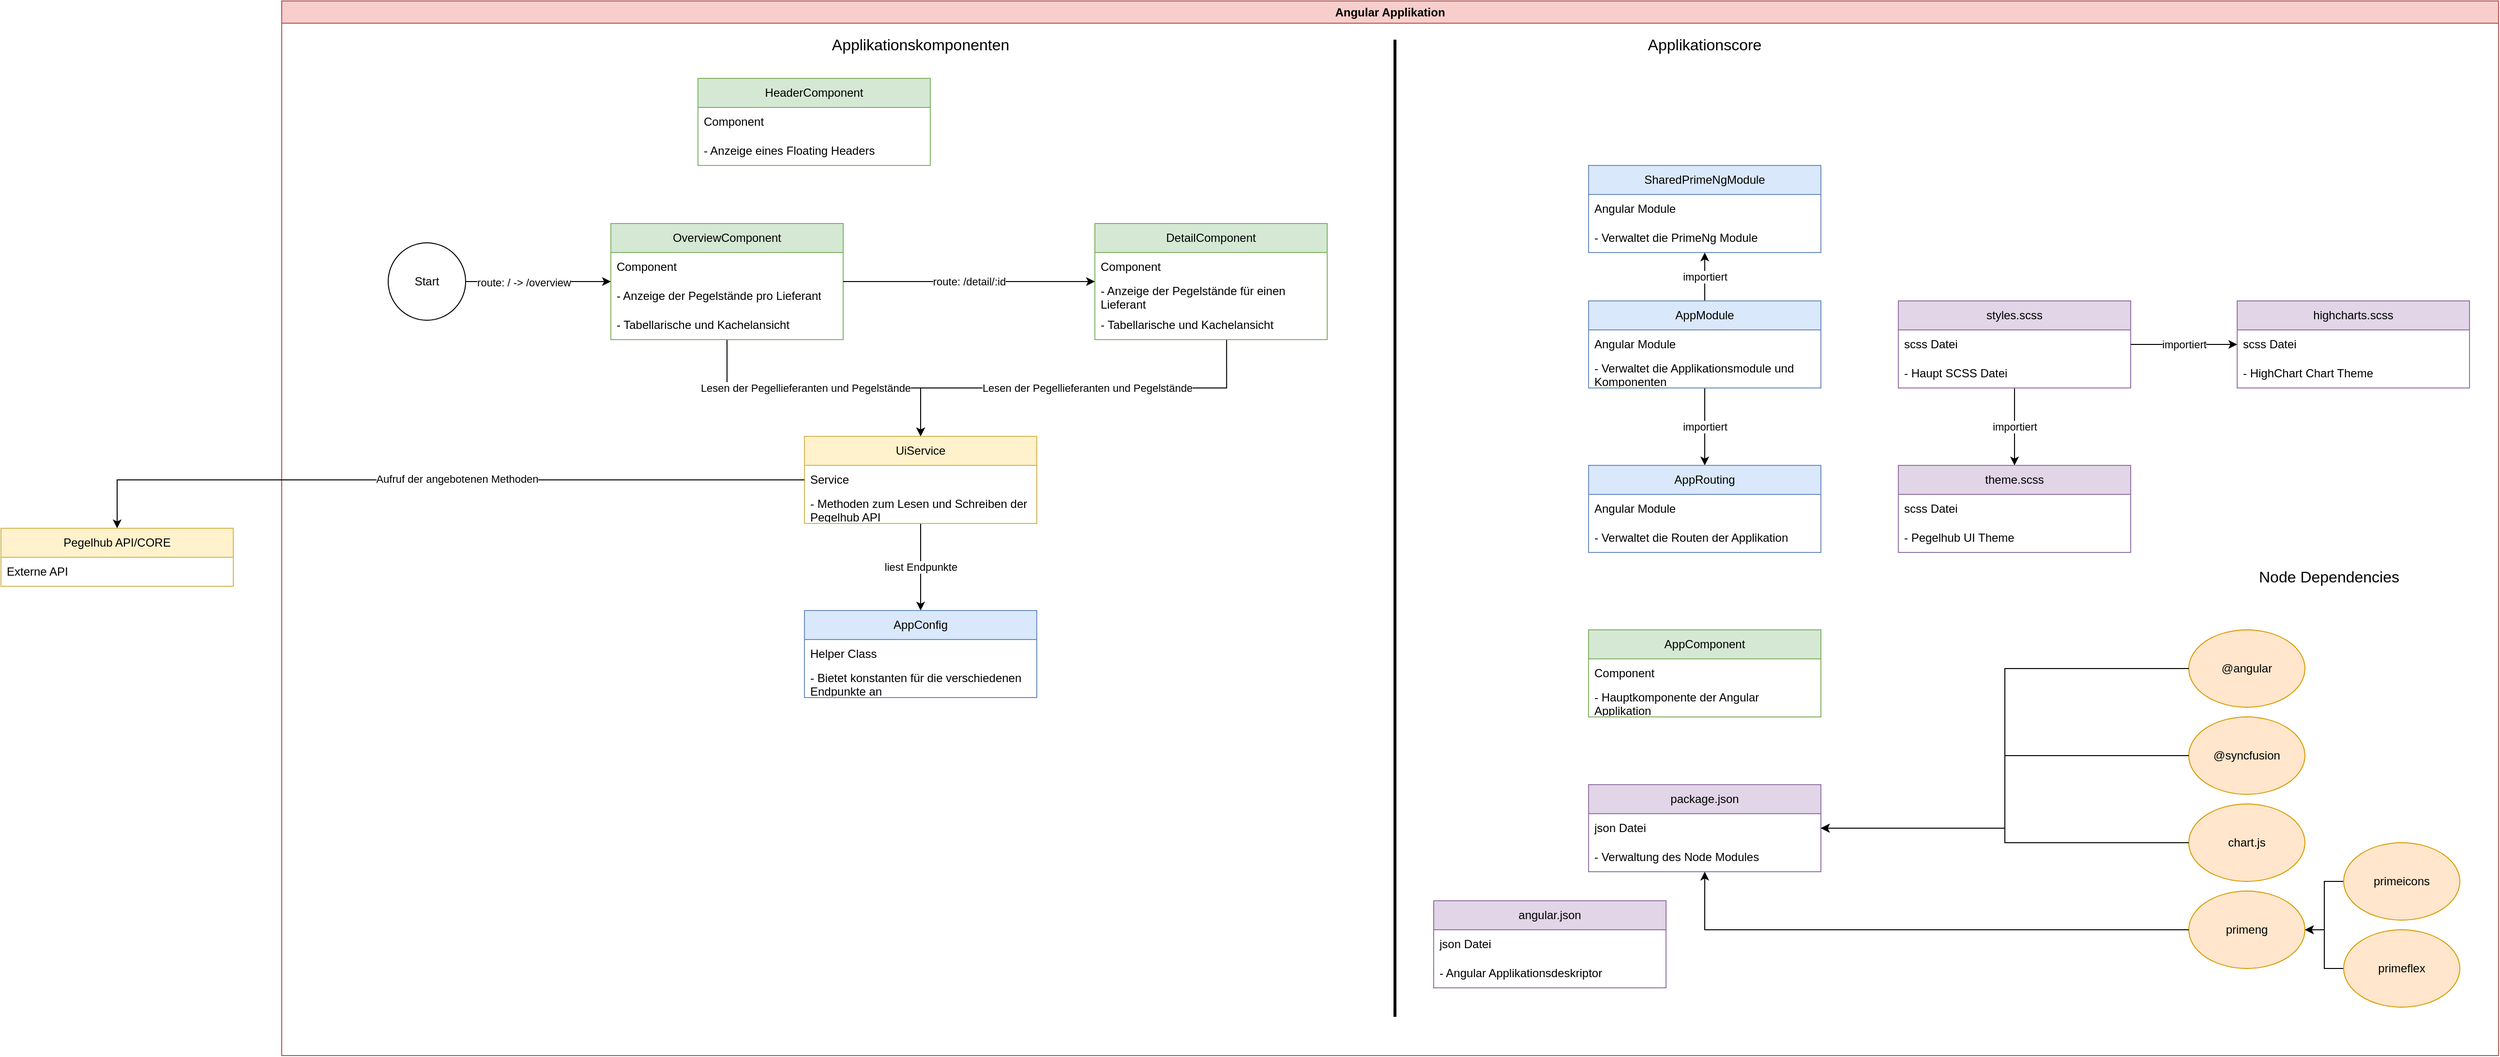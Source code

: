 <mxfile version="21.2.8" type="device">
  <diagram name="Seite-1" id="y2tRvDIc03JtsyjdctGQ">
    <mxGraphModel dx="3758" dy="3115" grid="1" gridSize="10" guides="1" tooltips="1" connect="1" arrows="1" fold="1" page="1" pageScale="1" pageWidth="827" pageHeight="1169" math="0" shadow="0">
      <root>
        <mxCell id="0" />
        <mxCell id="1" parent="0" />
        <mxCell id="UOCS6HupujKiP41zG-po-17" value="Angular Applikation" style="swimlane;whiteSpace=wrap;html=1;fillColor=#f8cecc;strokeColor=#b85450;" vertex="1" parent="1">
          <mxGeometry x="-520" y="-170" width="2290" height="1090" as="geometry" />
        </mxCell>
        <mxCell id="UOCS6HupujKiP41zG-po-19" value="HeaderComponent" style="swimlane;fontStyle=0;childLayout=stackLayout;horizontal=1;startSize=30;horizontalStack=0;resizeParent=1;resizeParentMax=0;resizeLast=0;collapsible=1;marginBottom=0;whiteSpace=wrap;html=1;fillColor=#d5e8d4;strokeColor=#82b366;" vertex="1" parent="UOCS6HupujKiP41zG-po-17">
          <mxGeometry x="430" y="80" width="240" height="90" as="geometry" />
        </mxCell>
        <mxCell id="UOCS6HupujKiP41zG-po-20" value="Component" style="text;strokeColor=none;fillColor=none;align=left;verticalAlign=middle;spacingLeft=4;spacingRight=4;overflow=hidden;points=[[0,0.5],[1,0.5]];portConstraint=eastwest;rotatable=0;whiteSpace=wrap;html=1;" vertex="1" parent="UOCS6HupujKiP41zG-po-19">
          <mxGeometry y="30" width="240" height="30" as="geometry" />
        </mxCell>
        <mxCell id="UOCS6HupujKiP41zG-po-21" value="- Anzeige eines Floating Headers" style="text;strokeColor=none;fillColor=none;align=left;verticalAlign=middle;spacingLeft=4;spacingRight=4;overflow=hidden;points=[[0,0.5],[1,0.5]];portConstraint=eastwest;rotatable=0;whiteSpace=wrap;html=1;" vertex="1" parent="UOCS6HupujKiP41zG-po-19">
          <mxGeometry y="60" width="240" height="30" as="geometry" />
        </mxCell>
        <mxCell id="UOCS6HupujKiP41zG-po-32" style="edgeStyle=orthogonalEdgeStyle;rounded=0;orthogonalLoop=1;jettySize=auto;html=1;" edge="1" parent="UOCS6HupujKiP41zG-po-17" source="UOCS6HupujKiP41zG-po-1" target="UOCS6HupujKiP41zG-po-23">
          <mxGeometry relative="1" as="geometry" />
        </mxCell>
        <mxCell id="UOCS6HupujKiP41zG-po-33" value="Lesen der Pegellieferanten und Pegelstände" style="edgeLabel;html=1;align=center;verticalAlign=middle;resizable=0;points=[];" vertex="1" connectable="0" parent="UOCS6HupujKiP41zG-po-32">
          <mxGeometry x="-0.129" relative="1" as="geometry">
            <mxPoint as="offset" />
          </mxGeometry>
        </mxCell>
        <mxCell id="UOCS6HupujKiP41zG-po-1" value="OverviewComponent" style="swimlane;fontStyle=0;childLayout=stackLayout;horizontal=1;startSize=30;horizontalStack=0;resizeParent=1;resizeParentMax=0;resizeLast=0;collapsible=1;marginBottom=0;whiteSpace=wrap;html=1;fillColor=#d5e8d4;strokeColor=#82b366;" vertex="1" parent="UOCS6HupujKiP41zG-po-17">
          <mxGeometry x="340" y="230" width="240" height="120" as="geometry" />
        </mxCell>
        <mxCell id="UOCS6HupujKiP41zG-po-2" value="Component" style="text;strokeColor=none;fillColor=none;align=left;verticalAlign=middle;spacingLeft=4;spacingRight=4;overflow=hidden;points=[[0,0.5],[1,0.5]];portConstraint=eastwest;rotatable=0;whiteSpace=wrap;html=1;" vertex="1" parent="UOCS6HupujKiP41zG-po-1">
          <mxGeometry y="30" width="240" height="30" as="geometry" />
        </mxCell>
        <mxCell id="UOCS6HupujKiP41zG-po-4" value="- Anzeige der Pegelstände pro Lieferant" style="text;strokeColor=none;fillColor=none;align=left;verticalAlign=middle;spacingLeft=4;spacingRight=4;overflow=hidden;points=[[0,0.5],[1,0.5]];portConstraint=eastwest;rotatable=0;whiteSpace=wrap;html=1;" vertex="1" parent="UOCS6HupujKiP41zG-po-1">
          <mxGeometry y="60" width="240" height="30" as="geometry" />
        </mxCell>
        <mxCell id="UOCS6HupujKiP41zG-po-8" value="- Tabellarische und Kachelansicht" style="text;strokeColor=none;fillColor=none;align=left;verticalAlign=middle;spacingLeft=4;spacingRight=4;overflow=hidden;points=[[0,0.5],[1,0.5]];portConstraint=eastwest;rotatable=0;whiteSpace=wrap;html=1;" vertex="1" parent="UOCS6HupujKiP41zG-po-1">
          <mxGeometry y="90" width="240" height="30" as="geometry" />
        </mxCell>
        <mxCell id="UOCS6HupujKiP41zG-po-10" style="edgeStyle=orthogonalEdgeStyle;rounded=0;orthogonalLoop=1;jettySize=auto;html=1;" edge="1" parent="UOCS6HupujKiP41zG-po-17" source="UOCS6HupujKiP41zG-po-9" target="UOCS6HupujKiP41zG-po-1">
          <mxGeometry relative="1" as="geometry" />
        </mxCell>
        <mxCell id="UOCS6HupujKiP41zG-po-11" value="route: / -&amp;gt; /overview" style="edgeLabel;html=1;align=center;verticalAlign=middle;resizable=0;points=[];" vertex="1" connectable="0" parent="UOCS6HupujKiP41zG-po-10">
          <mxGeometry x="-0.209" relative="1" as="geometry">
            <mxPoint y="1" as="offset" />
          </mxGeometry>
        </mxCell>
        <mxCell id="UOCS6HupujKiP41zG-po-9" value="Start" style="ellipse;whiteSpace=wrap;html=1;aspect=fixed;" vertex="1" parent="UOCS6HupujKiP41zG-po-17">
          <mxGeometry x="110" y="250" width="80" height="80" as="geometry" />
        </mxCell>
        <mxCell id="UOCS6HupujKiP41zG-po-34" value="Lesen der Pegellieferanten und Pegelstände" style="edgeStyle=orthogonalEdgeStyle;rounded=0;orthogonalLoop=1;jettySize=auto;html=1;exitX=0.567;exitY=0.989;exitDx=0;exitDy=0;exitPerimeter=0;" edge="1" parent="UOCS6HupujKiP41zG-po-17" source="UOCS6HupujKiP41zG-po-15" target="UOCS6HupujKiP41zG-po-23">
          <mxGeometry x="-0.067" relative="1" as="geometry">
            <mxPoint as="offset" />
          </mxGeometry>
        </mxCell>
        <mxCell id="UOCS6HupujKiP41zG-po-12" value="DetailComponent" style="swimlane;fontStyle=0;childLayout=stackLayout;horizontal=1;startSize=30;horizontalStack=0;resizeParent=1;resizeParentMax=0;resizeLast=0;collapsible=1;marginBottom=0;whiteSpace=wrap;html=1;fillColor=#d5e8d4;strokeColor=#82b366;" vertex="1" parent="UOCS6HupujKiP41zG-po-17">
          <mxGeometry x="840" y="230" width="240" height="120" as="geometry" />
        </mxCell>
        <mxCell id="UOCS6HupujKiP41zG-po-13" value="Component" style="text;strokeColor=none;fillColor=none;align=left;verticalAlign=middle;spacingLeft=4;spacingRight=4;overflow=hidden;points=[[0,0.5],[1,0.5]];portConstraint=eastwest;rotatable=0;whiteSpace=wrap;html=1;" vertex="1" parent="UOCS6HupujKiP41zG-po-12">
          <mxGeometry y="30" width="240" height="30" as="geometry" />
        </mxCell>
        <mxCell id="UOCS6HupujKiP41zG-po-14" value="- Anzeige der Pegelstände für einen Lieferant" style="text;strokeColor=none;fillColor=none;align=left;verticalAlign=middle;spacingLeft=4;spacingRight=4;overflow=hidden;points=[[0,0.5],[1,0.5]];portConstraint=eastwest;rotatable=0;whiteSpace=wrap;html=1;" vertex="1" parent="UOCS6HupujKiP41zG-po-12">
          <mxGeometry y="60" width="240" height="30" as="geometry" />
        </mxCell>
        <mxCell id="UOCS6HupujKiP41zG-po-15" value="- Tabellarische und Kachelansicht" style="text;strokeColor=none;fillColor=none;align=left;verticalAlign=middle;spacingLeft=4;spacingRight=4;overflow=hidden;points=[[0,0.5],[1,0.5]];portConstraint=eastwest;rotatable=0;whiteSpace=wrap;html=1;" vertex="1" parent="UOCS6HupujKiP41zG-po-12">
          <mxGeometry y="90" width="240" height="30" as="geometry" />
        </mxCell>
        <mxCell id="UOCS6HupujKiP41zG-po-16" value="route: /detail/:id" style="edgeStyle=orthogonalEdgeStyle;rounded=0;orthogonalLoop=1;jettySize=auto;html=1;" edge="1" parent="UOCS6HupujKiP41zG-po-17" source="UOCS6HupujKiP41zG-po-1" target="UOCS6HupujKiP41zG-po-12">
          <mxGeometry relative="1" as="geometry" />
        </mxCell>
        <mxCell id="UOCS6HupujKiP41zG-po-39" value="liest Endpunkte" style="edgeStyle=orthogonalEdgeStyle;rounded=0;orthogonalLoop=1;jettySize=auto;html=1;" edge="1" parent="UOCS6HupujKiP41zG-po-17" source="UOCS6HupujKiP41zG-po-23" target="UOCS6HupujKiP41zG-po-36">
          <mxGeometry relative="1" as="geometry" />
        </mxCell>
        <mxCell id="UOCS6HupujKiP41zG-po-23" value="UiService" style="swimlane;fontStyle=0;childLayout=stackLayout;horizontal=1;startSize=30;horizontalStack=0;resizeParent=1;resizeParentMax=0;resizeLast=0;collapsible=1;marginBottom=0;whiteSpace=wrap;html=1;fillColor=#fff2cc;strokeColor=#d6b656;" vertex="1" parent="UOCS6HupujKiP41zG-po-17">
          <mxGeometry x="540" y="450" width="240" height="90" as="geometry" />
        </mxCell>
        <mxCell id="UOCS6HupujKiP41zG-po-24" value="Service" style="text;strokeColor=none;fillColor=none;align=left;verticalAlign=middle;spacingLeft=4;spacingRight=4;overflow=hidden;points=[[0,0.5],[1,0.5]];portConstraint=eastwest;rotatable=0;whiteSpace=wrap;html=1;" vertex="1" parent="UOCS6HupujKiP41zG-po-23">
          <mxGeometry y="30" width="240" height="30" as="geometry" />
        </mxCell>
        <mxCell id="UOCS6HupujKiP41zG-po-25" value="- Methoden zum Lesen und Schreiben der Pegelhub API" style="text;strokeColor=none;fillColor=none;align=left;verticalAlign=middle;spacingLeft=4;spacingRight=4;overflow=hidden;points=[[0,0.5],[1,0.5]];portConstraint=eastwest;rotatable=0;whiteSpace=wrap;html=1;" vertex="1" parent="UOCS6HupujKiP41zG-po-23">
          <mxGeometry y="60" width="240" height="30" as="geometry" />
        </mxCell>
        <mxCell id="UOCS6HupujKiP41zG-po-36" value="AppConfig" style="swimlane;fontStyle=0;childLayout=stackLayout;horizontal=1;startSize=30;horizontalStack=0;resizeParent=1;resizeParentMax=0;resizeLast=0;collapsible=1;marginBottom=0;whiteSpace=wrap;html=1;fillColor=#dae8fc;strokeColor=#6c8ebf;" vertex="1" parent="UOCS6HupujKiP41zG-po-17">
          <mxGeometry x="540" y="630" width="240" height="90" as="geometry" />
        </mxCell>
        <mxCell id="UOCS6HupujKiP41zG-po-37" value="Helper Class" style="text;strokeColor=none;fillColor=none;align=left;verticalAlign=middle;spacingLeft=4;spacingRight=4;overflow=hidden;points=[[0,0.5],[1,0.5]];portConstraint=eastwest;rotatable=0;whiteSpace=wrap;html=1;" vertex="1" parent="UOCS6HupujKiP41zG-po-36">
          <mxGeometry y="30" width="240" height="30" as="geometry" />
        </mxCell>
        <mxCell id="UOCS6HupujKiP41zG-po-38" value="- Bietet konstanten für die verschiedenen Endpunkte an" style="text;strokeColor=none;fillColor=none;align=left;verticalAlign=middle;spacingLeft=4;spacingRight=4;overflow=hidden;points=[[0,0.5],[1,0.5]];portConstraint=eastwest;rotatable=0;whiteSpace=wrap;html=1;" vertex="1" parent="UOCS6HupujKiP41zG-po-36">
          <mxGeometry y="60" width="240" height="30" as="geometry" />
        </mxCell>
        <mxCell id="UOCS6HupujKiP41zG-po-40" value="" style="endArrow=none;html=1;rounded=0;strokeWidth=3;" edge="1" parent="UOCS6HupujKiP41zG-po-17">
          <mxGeometry width="50" height="50" relative="1" as="geometry">
            <mxPoint x="1150" y="1050" as="sourcePoint" />
            <mxPoint x="1150" y="40" as="targetPoint" />
          </mxGeometry>
        </mxCell>
        <mxCell id="UOCS6HupujKiP41zG-po-41" value="&lt;font style=&quot;font-size: 16px;&quot;&gt;Applikationskomponenten&lt;/font&gt;" style="text;html=1;strokeColor=none;fillColor=none;align=center;verticalAlign=middle;whiteSpace=wrap;rounded=0;" vertex="1" parent="UOCS6HupujKiP41zG-po-17">
          <mxGeometry x="630" y="30" width="60" height="30" as="geometry" />
        </mxCell>
        <mxCell id="UOCS6HupujKiP41zG-po-42" value="&lt;font style=&quot;font-size: 16px;&quot;&gt;Applikationscore&lt;/font&gt;" style="text;html=1;strokeColor=none;fillColor=none;align=center;verticalAlign=middle;whiteSpace=wrap;rounded=0;" vertex="1" parent="UOCS6HupujKiP41zG-po-17">
          <mxGeometry x="1440" y="30" width="60" height="30" as="geometry" />
        </mxCell>
        <mxCell id="UOCS6HupujKiP41zG-po-86" value="importiert" style="edgeStyle=orthogonalEdgeStyle;rounded=0;orthogonalLoop=1;jettySize=auto;html=1;entryX=0.5;entryY=0;entryDx=0;entryDy=0;" edge="1" parent="UOCS6HupujKiP41zG-po-17" source="UOCS6HupujKiP41zG-po-43" target="UOCS6HupujKiP41zG-po-46">
          <mxGeometry relative="1" as="geometry" />
        </mxCell>
        <mxCell id="UOCS6HupujKiP41zG-po-91" value="importiert" style="edgeStyle=orthogonalEdgeStyle;rounded=0;orthogonalLoop=1;jettySize=auto;html=1;entryX=0.5;entryY=1;entryDx=0;entryDy=0;" edge="1" parent="UOCS6HupujKiP41zG-po-17" source="UOCS6HupujKiP41zG-po-43" target="UOCS6HupujKiP41zG-po-87">
          <mxGeometry relative="1" as="geometry" />
        </mxCell>
        <mxCell id="UOCS6HupujKiP41zG-po-43" value="AppModule" style="swimlane;fontStyle=0;childLayout=stackLayout;horizontal=1;startSize=30;horizontalStack=0;resizeParent=1;resizeParentMax=0;resizeLast=0;collapsible=1;marginBottom=0;whiteSpace=wrap;html=1;fillColor=#dae8fc;strokeColor=#6c8ebf;" vertex="1" parent="UOCS6HupujKiP41zG-po-17">
          <mxGeometry x="1350" y="310" width="240" height="90" as="geometry" />
        </mxCell>
        <mxCell id="UOCS6HupujKiP41zG-po-44" value="Angular Module" style="text;strokeColor=none;fillColor=none;align=left;verticalAlign=middle;spacingLeft=4;spacingRight=4;overflow=hidden;points=[[0,0.5],[1,0.5]];portConstraint=eastwest;rotatable=0;whiteSpace=wrap;html=1;" vertex="1" parent="UOCS6HupujKiP41zG-po-43">
          <mxGeometry y="30" width="240" height="30" as="geometry" />
        </mxCell>
        <mxCell id="UOCS6HupujKiP41zG-po-45" value="- Verwaltet die Applikationsmodule und Komponenten" style="text;strokeColor=none;fillColor=none;align=left;verticalAlign=middle;spacingLeft=4;spacingRight=4;overflow=hidden;points=[[0,0.5],[1,0.5]];portConstraint=eastwest;rotatable=0;whiteSpace=wrap;html=1;" vertex="1" parent="UOCS6HupujKiP41zG-po-43">
          <mxGeometry y="60" width="240" height="30" as="geometry" />
        </mxCell>
        <mxCell id="UOCS6HupujKiP41zG-po-46" value="AppRouting" style="swimlane;fontStyle=0;childLayout=stackLayout;horizontal=1;startSize=30;horizontalStack=0;resizeParent=1;resizeParentMax=0;resizeLast=0;collapsible=1;marginBottom=0;whiteSpace=wrap;html=1;fillColor=#dae8fc;strokeColor=#6c8ebf;" vertex="1" parent="UOCS6HupujKiP41zG-po-17">
          <mxGeometry x="1350" y="480" width="240" height="90" as="geometry" />
        </mxCell>
        <mxCell id="UOCS6HupujKiP41zG-po-47" value="Angular Module" style="text;strokeColor=none;fillColor=none;align=left;verticalAlign=middle;spacingLeft=4;spacingRight=4;overflow=hidden;points=[[0,0.5],[1,0.5]];portConstraint=eastwest;rotatable=0;whiteSpace=wrap;html=1;" vertex="1" parent="UOCS6HupujKiP41zG-po-46">
          <mxGeometry y="30" width="240" height="30" as="geometry" />
        </mxCell>
        <mxCell id="UOCS6HupujKiP41zG-po-48" value="- Verwaltet die Routen der Applikation" style="text;strokeColor=none;fillColor=none;align=left;verticalAlign=middle;spacingLeft=4;spacingRight=4;overflow=hidden;points=[[0,0.5],[1,0.5]];portConstraint=eastwest;rotatable=0;whiteSpace=wrap;html=1;" vertex="1" parent="UOCS6HupujKiP41zG-po-46">
          <mxGeometry y="60" width="240" height="30" as="geometry" />
        </mxCell>
        <mxCell id="UOCS6HupujKiP41zG-po-49" value="AppComponent" style="swimlane;fontStyle=0;childLayout=stackLayout;horizontal=1;startSize=30;horizontalStack=0;resizeParent=1;resizeParentMax=0;resizeLast=0;collapsible=1;marginBottom=0;whiteSpace=wrap;html=1;fillColor=#d5e8d4;strokeColor=#82b366;" vertex="1" parent="UOCS6HupujKiP41zG-po-17">
          <mxGeometry x="1350" y="650" width="240" height="90" as="geometry" />
        </mxCell>
        <mxCell id="UOCS6HupujKiP41zG-po-50" value="Component" style="text;strokeColor=none;fillColor=none;align=left;verticalAlign=middle;spacingLeft=4;spacingRight=4;overflow=hidden;points=[[0,0.5],[1,0.5]];portConstraint=eastwest;rotatable=0;whiteSpace=wrap;html=1;" vertex="1" parent="UOCS6HupujKiP41zG-po-49">
          <mxGeometry y="30" width="240" height="30" as="geometry" />
        </mxCell>
        <mxCell id="UOCS6HupujKiP41zG-po-51" value="- Hauptkomponente der Angular Applikation" style="text;strokeColor=none;fillColor=none;align=left;verticalAlign=middle;spacingLeft=4;spacingRight=4;overflow=hidden;points=[[0,0.5],[1,0.5]];portConstraint=eastwest;rotatable=0;whiteSpace=wrap;html=1;" vertex="1" parent="UOCS6HupujKiP41zG-po-49">
          <mxGeometry y="60" width="240" height="30" as="geometry" />
        </mxCell>
        <mxCell id="UOCS6HupujKiP41zG-po-52" value="package.json" style="swimlane;fontStyle=0;childLayout=stackLayout;horizontal=1;startSize=30;horizontalStack=0;resizeParent=1;resizeParentMax=0;resizeLast=0;collapsible=1;marginBottom=0;whiteSpace=wrap;html=1;fillColor=#e1d5e7;strokeColor=#9673a6;" vertex="1" parent="UOCS6HupujKiP41zG-po-17">
          <mxGeometry x="1350" y="810" width="240" height="90" as="geometry" />
        </mxCell>
        <mxCell id="UOCS6HupujKiP41zG-po-53" value="json Datei" style="text;strokeColor=none;fillColor=none;align=left;verticalAlign=middle;spacingLeft=4;spacingRight=4;overflow=hidden;points=[[0,0.5],[1,0.5]];portConstraint=eastwest;rotatable=0;whiteSpace=wrap;html=1;" vertex="1" parent="UOCS6HupujKiP41zG-po-52">
          <mxGeometry y="30" width="240" height="30" as="geometry" />
        </mxCell>
        <mxCell id="UOCS6HupujKiP41zG-po-54" value="- Verwaltung des Node Modules" style="text;strokeColor=none;fillColor=none;align=left;verticalAlign=middle;spacingLeft=4;spacingRight=4;overflow=hidden;points=[[0,0.5],[1,0.5]];portConstraint=eastwest;rotatable=0;whiteSpace=wrap;html=1;" vertex="1" parent="UOCS6HupujKiP41zG-po-52">
          <mxGeometry y="60" width="240" height="30" as="geometry" />
        </mxCell>
        <mxCell id="UOCS6HupujKiP41zG-po-55" value="angular.json" style="swimlane;fontStyle=0;childLayout=stackLayout;horizontal=1;startSize=30;horizontalStack=0;resizeParent=1;resizeParentMax=0;resizeLast=0;collapsible=1;marginBottom=0;whiteSpace=wrap;html=1;fillColor=#e1d5e7;strokeColor=#9673a6;" vertex="1" parent="UOCS6HupujKiP41zG-po-17">
          <mxGeometry x="1190" y="930" width="240" height="90" as="geometry" />
        </mxCell>
        <mxCell id="UOCS6HupujKiP41zG-po-56" value="json Datei" style="text;strokeColor=none;fillColor=none;align=left;verticalAlign=middle;spacingLeft=4;spacingRight=4;overflow=hidden;points=[[0,0.5],[1,0.5]];portConstraint=eastwest;rotatable=0;whiteSpace=wrap;html=1;" vertex="1" parent="UOCS6HupujKiP41zG-po-55">
          <mxGeometry y="30" width="240" height="30" as="geometry" />
        </mxCell>
        <mxCell id="UOCS6HupujKiP41zG-po-57" value="- Angular Applikationsdeskriptor" style="text;strokeColor=none;fillColor=none;align=left;verticalAlign=middle;spacingLeft=4;spacingRight=4;overflow=hidden;points=[[0,0.5],[1,0.5]];portConstraint=eastwest;rotatable=0;whiteSpace=wrap;html=1;" vertex="1" parent="UOCS6HupujKiP41zG-po-55">
          <mxGeometry y="60" width="240" height="30" as="geometry" />
        </mxCell>
        <mxCell id="UOCS6HupujKiP41zG-po-81" value="importiert" style="edgeStyle=orthogonalEdgeStyle;rounded=0;orthogonalLoop=1;jettySize=auto;html=1;entryX=0.5;entryY=0;entryDx=0;entryDy=0;" edge="1" parent="UOCS6HupujKiP41zG-po-17" source="UOCS6HupujKiP41zG-po-75" target="UOCS6HupujKiP41zG-po-78">
          <mxGeometry relative="1" as="geometry" />
        </mxCell>
        <mxCell id="UOCS6HupujKiP41zG-po-75" value="styles.scss" style="swimlane;fontStyle=0;childLayout=stackLayout;horizontal=1;startSize=30;horizontalStack=0;resizeParent=1;resizeParentMax=0;resizeLast=0;collapsible=1;marginBottom=0;whiteSpace=wrap;html=1;fillColor=#e1d5e7;strokeColor=#9673a6;" vertex="1" parent="UOCS6HupujKiP41zG-po-17">
          <mxGeometry x="1670" y="310" width="240" height="90" as="geometry" />
        </mxCell>
        <mxCell id="UOCS6HupujKiP41zG-po-76" value="scss Datei" style="text;strokeColor=none;fillColor=none;align=left;verticalAlign=middle;spacingLeft=4;spacingRight=4;overflow=hidden;points=[[0,0.5],[1,0.5]];portConstraint=eastwest;rotatable=0;whiteSpace=wrap;html=1;" vertex="1" parent="UOCS6HupujKiP41zG-po-75">
          <mxGeometry y="30" width="240" height="30" as="geometry" />
        </mxCell>
        <mxCell id="UOCS6HupujKiP41zG-po-77" value="- Haupt SCSS Datei" style="text;strokeColor=none;fillColor=none;align=left;verticalAlign=middle;spacingLeft=4;spacingRight=4;overflow=hidden;points=[[0,0.5],[1,0.5]];portConstraint=eastwest;rotatable=0;whiteSpace=wrap;html=1;" vertex="1" parent="UOCS6HupujKiP41zG-po-75">
          <mxGeometry y="60" width="240" height="30" as="geometry" />
        </mxCell>
        <mxCell id="UOCS6HupujKiP41zG-po-78" value="theme.scss" style="swimlane;fontStyle=0;childLayout=stackLayout;horizontal=1;startSize=30;horizontalStack=0;resizeParent=1;resizeParentMax=0;resizeLast=0;collapsible=1;marginBottom=0;whiteSpace=wrap;html=1;fillColor=#e1d5e7;strokeColor=#9673a6;" vertex="1" parent="UOCS6HupujKiP41zG-po-17">
          <mxGeometry x="1670" y="480" width="240" height="90" as="geometry" />
        </mxCell>
        <mxCell id="UOCS6HupujKiP41zG-po-79" value="scss Datei" style="text;strokeColor=none;fillColor=none;align=left;verticalAlign=middle;spacingLeft=4;spacingRight=4;overflow=hidden;points=[[0,0.5],[1,0.5]];portConstraint=eastwest;rotatable=0;whiteSpace=wrap;html=1;" vertex="1" parent="UOCS6HupujKiP41zG-po-78">
          <mxGeometry y="30" width="240" height="30" as="geometry" />
        </mxCell>
        <mxCell id="UOCS6HupujKiP41zG-po-80" value="- Pegelhub UI Theme" style="text;strokeColor=none;fillColor=none;align=left;verticalAlign=middle;spacingLeft=4;spacingRight=4;overflow=hidden;points=[[0,0.5],[1,0.5]];portConstraint=eastwest;rotatable=0;whiteSpace=wrap;html=1;" vertex="1" parent="UOCS6HupujKiP41zG-po-78">
          <mxGeometry y="60" width="240" height="30" as="geometry" />
        </mxCell>
        <mxCell id="UOCS6HupujKiP41zG-po-59" value="@angular" style="ellipse;whiteSpace=wrap;html=1;fillColor=#ffe6cc;strokeColor=#d79b00;" vertex="1" parent="UOCS6HupujKiP41zG-po-17">
          <mxGeometry x="1970" y="650" width="120" height="80" as="geometry" />
        </mxCell>
        <mxCell id="UOCS6HupujKiP41zG-po-60" value="@syncfusion" style="ellipse;whiteSpace=wrap;html=1;fillColor=#ffe6cc;strokeColor=#d79b00;" vertex="1" parent="UOCS6HupujKiP41zG-po-17">
          <mxGeometry x="1970" y="740" width="120" height="80" as="geometry" />
        </mxCell>
        <mxCell id="UOCS6HupujKiP41zG-po-61" value="chart.js" style="ellipse;whiteSpace=wrap;html=1;fillColor=#ffe6cc;strokeColor=#d79b00;" vertex="1" parent="UOCS6HupujKiP41zG-po-17">
          <mxGeometry x="1970" y="830" width="120" height="80" as="geometry" />
        </mxCell>
        <mxCell id="UOCS6HupujKiP41zG-po-62" value="primeng" style="ellipse;whiteSpace=wrap;html=1;fillColor=#ffe6cc;strokeColor=#d79b00;" vertex="1" parent="UOCS6HupujKiP41zG-po-17">
          <mxGeometry x="1970" y="920" width="120" height="80" as="geometry" />
        </mxCell>
        <mxCell id="UOCS6HupujKiP41zG-po-65" style="edgeStyle=orthogonalEdgeStyle;rounded=0;orthogonalLoop=1;jettySize=auto;html=1;" edge="1" parent="UOCS6HupujKiP41zG-po-17" source="UOCS6HupujKiP41zG-po-63" target="UOCS6HupujKiP41zG-po-62">
          <mxGeometry relative="1" as="geometry" />
        </mxCell>
        <mxCell id="UOCS6HupujKiP41zG-po-63" value="primeicons" style="ellipse;whiteSpace=wrap;html=1;fillColor=#ffe6cc;strokeColor=#d79b00;" vertex="1" parent="UOCS6HupujKiP41zG-po-17">
          <mxGeometry x="2130" y="870" width="120" height="80" as="geometry" />
        </mxCell>
        <mxCell id="UOCS6HupujKiP41zG-po-66" style="edgeStyle=orthogonalEdgeStyle;rounded=0;orthogonalLoop=1;jettySize=auto;html=1;" edge="1" parent="UOCS6HupujKiP41zG-po-17" source="UOCS6HupujKiP41zG-po-64" target="UOCS6HupujKiP41zG-po-62">
          <mxGeometry relative="1" as="geometry" />
        </mxCell>
        <mxCell id="UOCS6HupujKiP41zG-po-64" value="primeflex" style="ellipse;whiteSpace=wrap;html=1;fillColor=#ffe6cc;strokeColor=#d79b00;" vertex="1" parent="UOCS6HupujKiP41zG-po-17">
          <mxGeometry x="2130" y="960" width="120" height="80" as="geometry" />
        </mxCell>
        <mxCell id="UOCS6HupujKiP41zG-po-73" value="&lt;span style=&quot;font-size: 16px;&quot;&gt;Node Dependencies&lt;/span&gt;" style="text;html=1;strokeColor=none;fillColor=none;align=center;verticalAlign=middle;whiteSpace=wrap;rounded=0;" vertex="1" parent="UOCS6HupujKiP41zG-po-17">
          <mxGeometry x="2040" y="580" width="150" height="30" as="geometry" />
        </mxCell>
        <mxCell id="UOCS6HupujKiP41zG-po-70" style="edgeStyle=orthogonalEdgeStyle;rounded=0;orthogonalLoop=1;jettySize=auto;html=1;strokeColor=none;" edge="1" parent="UOCS6HupujKiP41zG-po-17" source="UOCS6HupujKiP41zG-po-59" target="UOCS6HupujKiP41zG-po-52">
          <mxGeometry relative="1" as="geometry" />
        </mxCell>
        <mxCell id="UOCS6HupujKiP41zG-po-71" style="edgeStyle=orthogonalEdgeStyle;rounded=0;orthogonalLoop=1;jettySize=auto;html=1;" edge="1" parent="UOCS6HupujKiP41zG-po-17" source="UOCS6HupujKiP41zG-po-59" target="UOCS6HupujKiP41zG-po-52">
          <mxGeometry relative="1" as="geometry">
            <Array as="points">
              <mxPoint x="1780" y="690" />
              <mxPoint x="1780" y="855" />
            </Array>
          </mxGeometry>
        </mxCell>
        <mxCell id="UOCS6HupujKiP41zG-po-69" style="edgeStyle=orthogonalEdgeStyle;rounded=0;orthogonalLoop=1;jettySize=auto;html=1;" edge="1" parent="UOCS6HupujKiP41zG-po-17" source="UOCS6HupujKiP41zG-po-60" target="UOCS6HupujKiP41zG-po-52">
          <mxGeometry relative="1" as="geometry" />
        </mxCell>
        <mxCell id="UOCS6HupujKiP41zG-po-68" style="edgeStyle=orthogonalEdgeStyle;rounded=0;orthogonalLoop=1;jettySize=auto;html=1;" edge="1" parent="UOCS6HupujKiP41zG-po-17" source="UOCS6HupujKiP41zG-po-61" target="UOCS6HupujKiP41zG-po-52">
          <mxGeometry relative="1" as="geometry" />
        </mxCell>
        <mxCell id="UOCS6HupujKiP41zG-po-67" style="edgeStyle=orthogonalEdgeStyle;rounded=0;orthogonalLoop=1;jettySize=auto;html=1;" edge="1" parent="UOCS6HupujKiP41zG-po-17" source="UOCS6HupujKiP41zG-po-62" target="UOCS6HupujKiP41zG-po-52">
          <mxGeometry relative="1" as="geometry" />
        </mxCell>
        <mxCell id="UOCS6HupujKiP41zG-po-82" value="highcharts.scss" style="swimlane;fontStyle=0;childLayout=stackLayout;horizontal=1;startSize=30;horizontalStack=0;resizeParent=1;resizeParentMax=0;resizeLast=0;collapsible=1;marginBottom=0;whiteSpace=wrap;html=1;fillColor=#e1d5e7;strokeColor=#9673a6;" vertex="1" parent="UOCS6HupujKiP41zG-po-17">
          <mxGeometry x="2020" y="310" width="240" height="90" as="geometry" />
        </mxCell>
        <mxCell id="UOCS6HupujKiP41zG-po-83" value="scss Datei" style="text;strokeColor=none;fillColor=none;align=left;verticalAlign=middle;spacingLeft=4;spacingRight=4;overflow=hidden;points=[[0,0.5],[1,0.5]];portConstraint=eastwest;rotatable=0;whiteSpace=wrap;html=1;" vertex="1" parent="UOCS6HupujKiP41zG-po-82">
          <mxGeometry y="30" width="240" height="30" as="geometry" />
        </mxCell>
        <mxCell id="UOCS6HupujKiP41zG-po-84" value="- HighChart Chart Theme" style="text;strokeColor=none;fillColor=none;align=left;verticalAlign=middle;spacingLeft=4;spacingRight=4;overflow=hidden;points=[[0,0.5],[1,0.5]];portConstraint=eastwest;rotatable=0;whiteSpace=wrap;html=1;" vertex="1" parent="UOCS6HupujKiP41zG-po-82">
          <mxGeometry y="60" width="240" height="30" as="geometry" />
        </mxCell>
        <mxCell id="UOCS6HupujKiP41zG-po-85" value="importiert" style="edgeStyle=orthogonalEdgeStyle;rounded=0;orthogonalLoop=1;jettySize=auto;html=1;entryX=0;entryY=0.5;entryDx=0;entryDy=0;" edge="1" parent="UOCS6HupujKiP41zG-po-17" source="UOCS6HupujKiP41zG-po-76" target="UOCS6HupujKiP41zG-po-82">
          <mxGeometry relative="1" as="geometry" />
        </mxCell>
        <mxCell id="UOCS6HupujKiP41zG-po-87" value="SharedPrimeNgModule" style="swimlane;fontStyle=0;childLayout=stackLayout;horizontal=1;startSize=30;horizontalStack=0;resizeParent=1;resizeParentMax=0;resizeLast=0;collapsible=1;marginBottom=0;whiteSpace=wrap;html=1;fillColor=#dae8fc;strokeColor=#6c8ebf;" vertex="1" parent="UOCS6HupujKiP41zG-po-17">
          <mxGeometry x="1350" y="170" width="240" height="90" as="geometry" />
        </mxCell>
        <mxCell id="UOCS6HupujKiP41zG-po-88" value="Angular Module" style="text;strokeColor=none;fillColor=none;align=left;verticalAlign=middle;spacingLeft=4;spacingRight=4;overflow=hidden;points=[[0,0.5],[1,0.5]];portConstraint=eastwest;rotatable=0;whiteSpace=wrap;html=1;" vertex="1" parent="UOCS6HupujKiP41zG-po-87">
          <mxGeometry y="30" width="240" height="30" as="geometry" />
        </mxCell>
        <mxCell id="UOCS6HupujKiP41zG-po-89" value="- Verwaltet die PrimeNg Module" style="text;strokeColor=none;fillColor=none;align=left;verticalAlign=middle;spacingLeft=4;spacingRight=4;overflow=hidden;points=[[0,0.5],[1,0.5]];portConstraint=eastwest;rotatable=0;whiteSpace=wrap;html=1;" vertex="1" parent="UOCS6HupujKiP41zG-po-87">
          <mxGeometry y="60" width="240" height="30" as="geometry" />
        </mxCell>
        <mxCell id="UOCS6HupujKiP41zG-po-27" value="Pegelhub API/CORE" style="swimlane;fontStyle=0;childLayout=stackLayout;horizontal=1;startSize=30;horizontalStack=0;resizeParent=1;resizeParentMax=0;resizeLast=0;collapsible=1;marginBottom=0;whiteSpace=wrap;html=1;fillColor=#fff2cc;strokeColor=#d6b656;" vertex="1" parent="1">
          <mxGeometry x="-810" y="375" width="240" height="60" as="geometry" />
        </mxCell>
        <mxCell id="UOCS6HupujKiP41zG-po-28" value="Externe API" style="text;strokeColor=none;fillColor=none;align=left;verticalAlign=middle;spacingLeft=4;spacingRight=4;overflow=hidden;points=[[0,0.5],[1,0.5]];portConstraint=eastwest;rotatable=0;whiteSpace=wrap;html=1;" vertex="1" parent="UOCS6HupujKiP41zG-po-27">
          <mxGeometry y="30" width="240" height="30" as="geometry" />
        </mxCell>
        <mxCell id="UOCS6HupujKiP41zG-po-30" style="edgeStyle=orthogonalEdgeStyle;rounded=0;orthogonalLoop=1;jettySize=auto;html=1;" edge="1" parent="1" source="UOCS6HupujKiP41zG-po-23" target="UOCS6HupujKiP41zG-po-27">
          <mxGeometry relative="1" as="geometry" />
        </mxCell>
        <mxCell id="UOCS6HupujKiP41zG-po-31" value="Aufruf der angebotenen Methoden" style="edgeLabel;html=1;align=center;verticalAlign=middle;resizable=0;points=[];" vertex="1" connectable="0" parent="UOCS6HupujKiP41zG-po-30">
          <mxGeometry x="-0.054" y="-1" relative="1" as="geometry">
            <mxPoint as="offset" />
          </mxGeometry>
        </mxCell>
      </root>
    </mxGraphModel>
  </diagram>
</mxfile>
